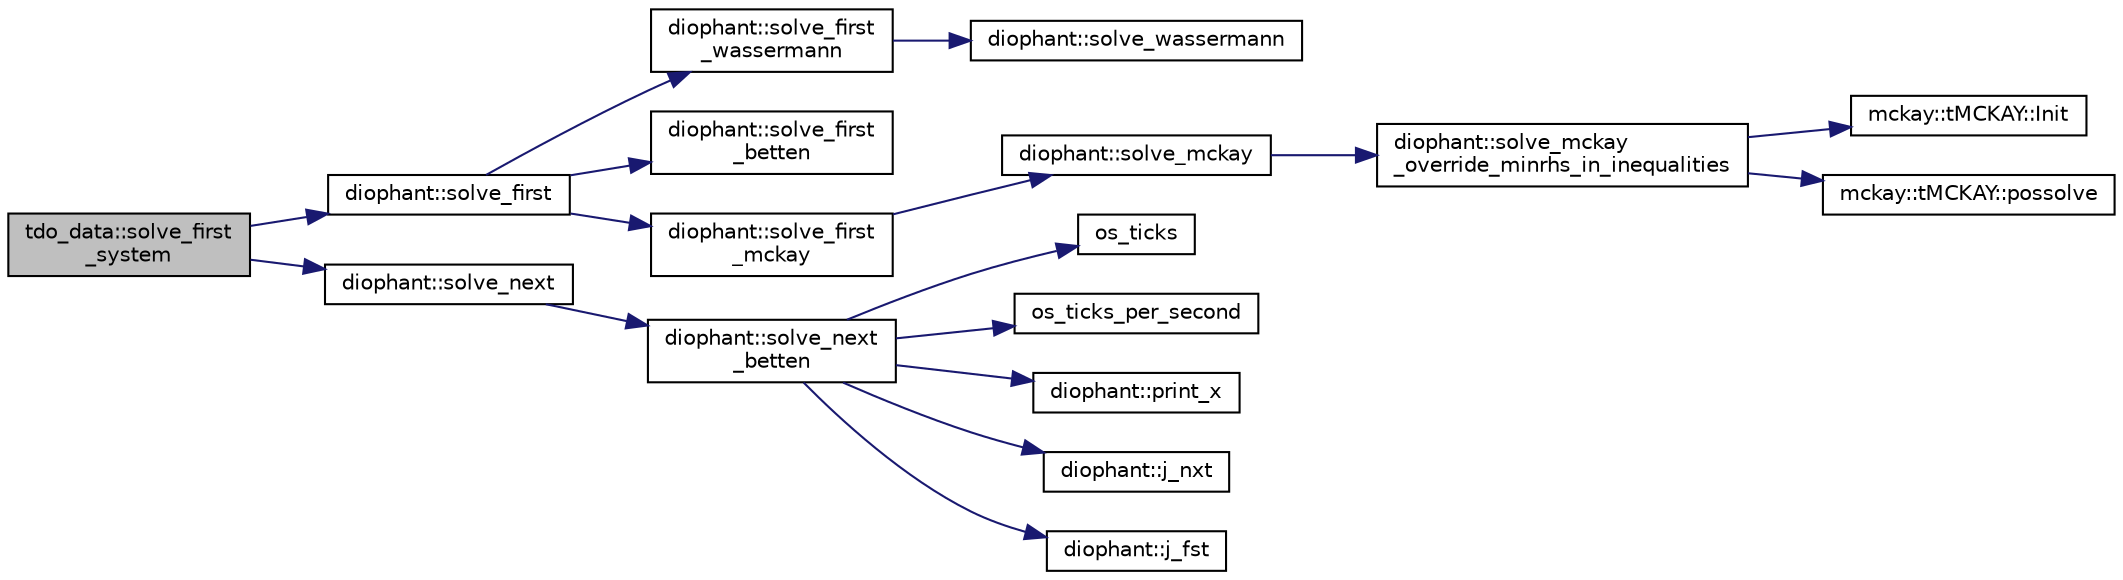 digraph "tdo_data::solve_first_system"
{
  edge [fontname="Helvetica",fontsize="10",labelfontname="Helvetica",labelfontsize="10"];
  node [fontname="Helvetica",fontsize="10",shape=record];
  rankdir="LR";
  Node10 [label="tdo_data::solve_first\l_system",height=0.2,width=0.4,color="black", fillcolor="grey75", style="filled", fontcolor="black"];
  Node10 -> Node11 [color="midnightblue",fontsize="10",style="solid",fontname="Helvetica"];
  Node11 [label="diophant::solve_first",height=0.2,width=0.4,color="black", fillcolor="white", style="filled",URL="$d7/d9c/classdiophant.html#accea09665d6f34e067c8f73452ca4ec0"];
  Node11 -> Node12 [color="midnightblue",fontsize="10",style="solid",fontname="Helvetica"];
  Node12 [label="diophant::solve_first\l_wassermann",height=0.2,width=0.4,color="black", fillcolor="white", style="filled",URL="$d7/d9c/classdiophant.html#a92637742ec81ffe4d613c355e40bd135"];
  Node12 -> Node13 [color="midnightblue",fontsize="10",style="solid",fontname="Helvetica"];
  Node13 [label="diophant::solve_wassermann",height=0.2,width=0.4,color="black", fillcolor="white", style="filled",URL="$d7/d9c/classdiophant.html#adee01f76037d0570155f46989b57065c"];
  Node11 -> Node14 [color="midnightblue",fontsize="10",style="solid",fontname="Helvetica"];
  Node14 [label="diophant::solve_first\l_betten",height=0.2,width=0.4,color="black", fillcolor="white", style="filled",URL="$d7/d9c/classdiophant.html#a81a7f992acc7e822a7843bdc28fbe36e"];
  Node11 -> Node15 [color="midnightblue",fontsize="10",style="solid",fontname="Helvetica"];
  Node15 [label="diophant::solve_first\l_mckay",height=0.2,width=0.4,color="black", fillcolor="white", style="filled",URL="$d7/d9c/classdiophant.html#ab4160d5e696a1f7b4180b06c2f0f9329"];
  Node15 -> Node16 [color="midnightblue",fontsize="10",style="solid",fontname="Helvetica"];
  Node16 [label="diophant::solve_mckay",height=0.2,width=0.4,color="black", fillcolor="white", style="filled",URL="$d7/d9c/classdiophant.html#ac774ce59f7b84f44c6bddfe54407143b"];
  Node16 -> Node17 [color="midnightblue",fontsize="10",style="solid",fontname="Helvetica"];
  Node17 [label="diophant::solve_mckay\l_override_minrhs_in_inequalities",height=0.2,width=0.4,color="black", fillcolor="white", style="filled",URL="$d7/d9c/classdiophant.html#accde63853266e33e7835eee46eb00bb6"];
  Node17 -> Node18 [color="midnightblue",fontsize="10",style="solid",fontname="Helvetica"];
  Node18 [label="mckay::tMCKAY::Init",height=0.2,width=0.4,color="black", fillcolor="white", style="filled",URL="$d6/ddf/classmckay_1_1t_m_c_k_a_y.html#a04d009389cf387ded3ff067ff0f0588d"];
  Node17 -> Node19 [color="midnightblue",fontsize="10",style="solid",fontname="Helvetica"];
  Node19 [label="mckay::tMCKAY::possolve",height=0.2,width=0.4,color="black", fillcolor="white", style="filled",URL="$d6/ddf/classmckay_1_1t_m_c_k_a_y.html#a1791dc846f3d51ac42c1afdd9b944864"];
  Node10 -> Node20 [color="midnightblue",fontsize="10",style="solid",fontname="Helvetica"];
  Node20 [label="diophant::solve_next",height=0.2,width=0.4,color="black", fillcolor="white", style="filled",URL="$d7/d9c/classdiophant.html#a826edbf2ffd604dcecf745795e9c4cac"];
  Node20 -> Node21 [color="midnightblue",fontsize="10",style="solid",fontname="Helvetica"];
  Node21 [label="diophant::solve_next\l_betten",height=0.2,width=0.4,color="black", fillcolor="white", style="filled",URL="$d7/d9c/classdiophant.html#a016c6994359c98f5939305532dc60f89"];
  Node21 -> Node22 [color="midnightblue",fontsize="10",style="solid",fontname="Helvetica"];
  Node22 [label="os_ticks",height=0.2,width=0.4,color="black", fillcolor="white", style="filled",URL="$d5/db4/io__and__os_8h.html#a3da6d2b09e35d569adb7101dffcb5224"];
  Node21 -> Node23 [color="midnightblue",fontsize="10",style="solid",fontname="Helvetica"];
  Node23 [label="os_ticks_per_second",height=0.2,width=0.4,color="black", fillcolor="white", style="filled",URL="$d5/db4/io__and__os_8h.html#a1b35e7a094dfde9db39ae352c9c17042"];
  Node21 -> Node24 [color="midnightblue",fontsize="10",style="solid",fontname="Helvetica"];
  Node24 [label="diophant::print_x",height=0.2,width=0.4,color="black", fillcolor="white", style="filled",URL="$d7/d9c/classdiophant.html#a0a0960d96500c35a1632c507925dbe6e"];
  Node21 -> Node25 [color="midnightblue",fontsize="10",style="solid",fontname="Helvetica"];
  Node25 [label="diophant::j_nxt",height=0.2,width=0.4,color="black", fillcolor="white", style="filled",URL="$d7/d9c/classdiophant.html#ab7edeaceecc124fb9595d34e2f10fd29"];
  Node21 -> Node26 [color="midnightblue",fontsize="10",style="solid",fontname="Helvetica"];
  Node26 [label="diophant::j_fst",height=0.2,width=0.4,color="black", fillcolor="white", style="filled",URL="$d7/d9c/classdiophant.html#aba2e20ceb103c3f0e00667a699c25fb5"];
}
